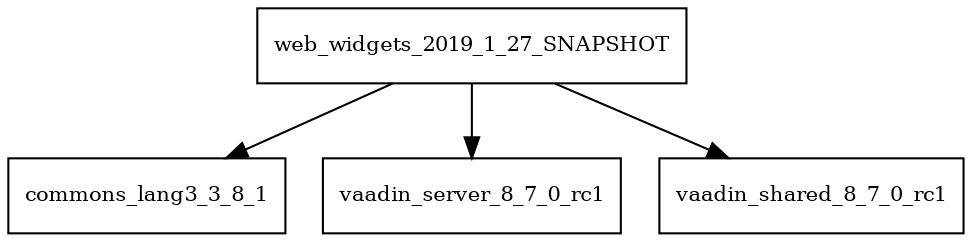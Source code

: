 digraph web_widgets_2019_1_27_SNAPSHOT_dependencies {
  node [shape = box, fontsize=10.0];
  web_widgets_2019_1_27_SNAPSHOT -> commons_lang3_3_8_1;
  web_widgets_2019_1_27_SNAPSHOT -> vaadin_server_8_7_0_rc1;
  web_widgets_2019_1_27_SNAPSHOT -> vaadin_shared_8_7_0_rc1;
}
